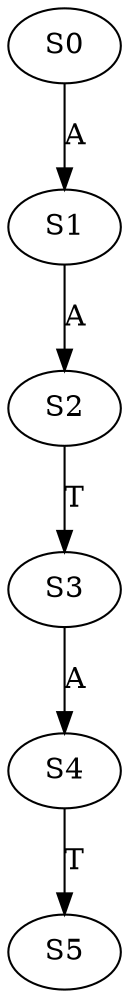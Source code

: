 strict digraph  {
	S0 -> S1 [ label = A ];
	S1 -> S2 [ label = A ];
	S2 -> S3 [ label = T ];
	S3 -> S4 [ label = A ];
	S4 -> S5 [ label = T ];
}
